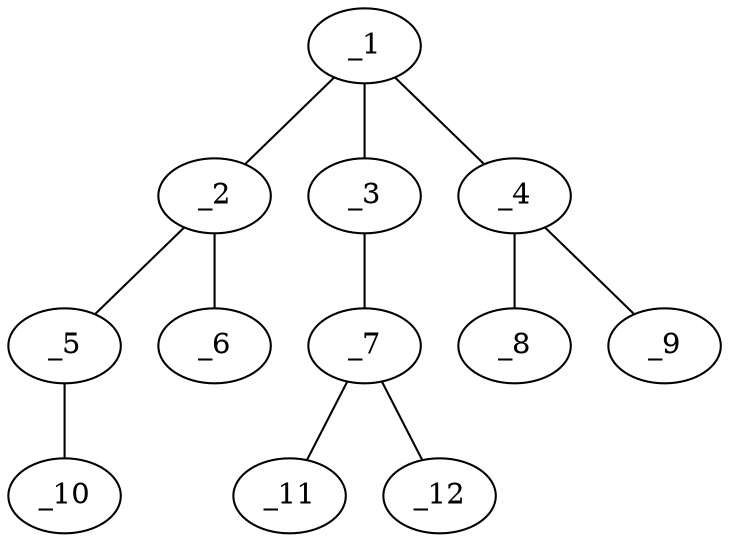 graph molid56426 {
	_1	 [charge=0,
		chem=1,
		symbol="C  ",
		x="3.7321",
		y="0.5"];
	_2	 [charge=0,
		chem=1,
		symbol="C  ",
		x="4.5981",
		y=1];
	_1 -- _2	 [valence=1];
	_3	 [charge=0,
		chem=1,
		symbol="C  ",
		x="3.7321",
		y="-0.5"];
	_1 -- _3	 [valence=2];
	_4	 [charge=0,
		chem=1,
		symbol="C  ",
		x="2.866",
		y=1];
	_1 -- _4	 [valence=1];
	_5	 [charge=0,
		chem=1,
		symbol="C  ",
		x="5.4641",
		y="0.5"];
	_2 -- _5	 [valence=1];
	_6	 [charge=0,
		chem=1,
		symbol="C  ",
		x="4.5981",
		y=2];
	_2 -- _6	 [valence=1];
	_7	 [charge=0,
		chem=1,
		symbol="C  ",
		x="2.866",
		y="-1"];
	_3 -- _7	 [valence=1];
	_8	 [charge=0,
		chem=2,
		symbol="O  ",
		x=2,
		y="0.5"];
	_4 -- _8	 [valence=2];
	_9	 [charge=0,
		chem=2,
		symbol="O  ",
		x="2.866",
		y=2];
	_4 -- _9	 [valence=1];
	_10	 [charge=0,
		chem=1,
		symbol="C  ",
		x="6.3301",
		y=1];
	_5 -- _10	 [valence=1];
	_11	 [charge=0,
		chem=2,
		symbol="O  ",
		x="2.866",
		y="-2"];
	_7 -- _11	 [valence=2];
	_12	 [charge=0,
		chem=2,
		symbol="O  ",
		x=2,
		y="-0.5"];
	_7 -- _12	 [valence=1];
}

